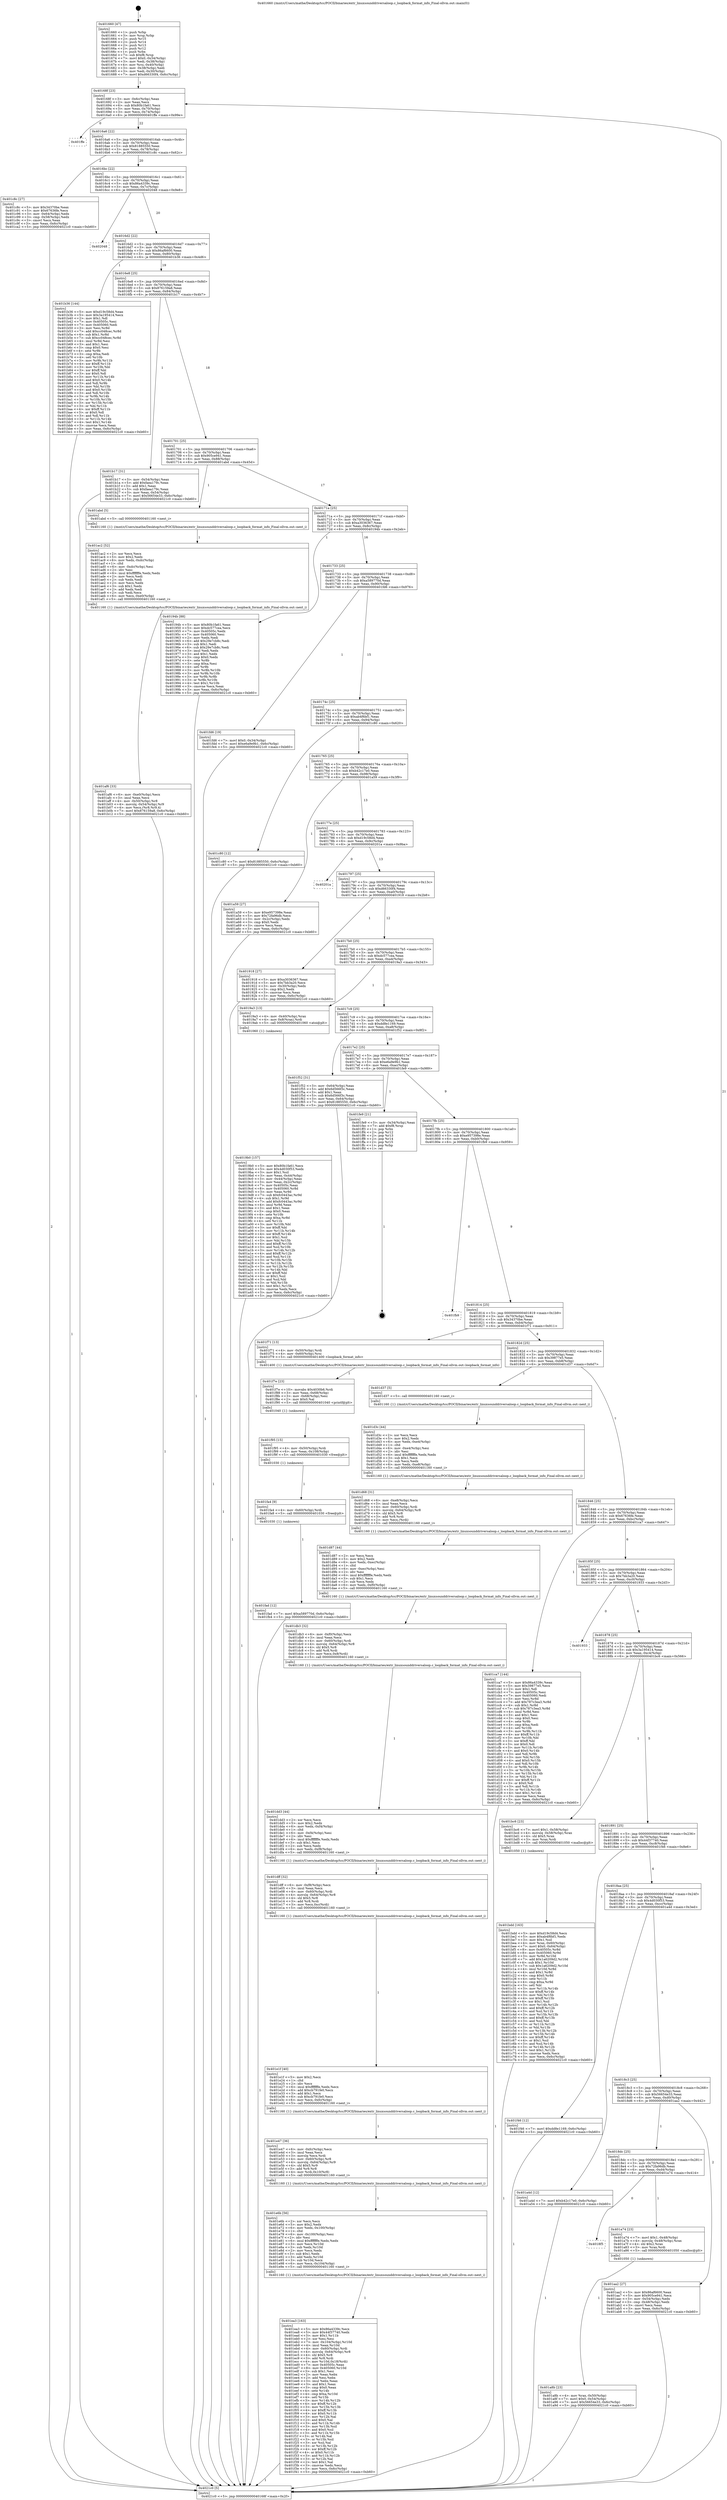 digraph "0x401660" {
  label = "0x401660 (/mnt/c/Users/mathe/Desktop/tcc/POCII/binaries/extr_linuxsounddriversaloop.c_loopback_format_info_Final-ollvm.out::main(0))"
  labelloc = "t"
  node[shape=record]

  Entry [label="",width=0.3,height=0.3,shape=circle,fillcolor=black,style=filled]
  "0x40168f" [label="{
     0x40168f [23]\l
     | [instrs]\l
     &nbsp;&nbsp;0x40168f \<+3\>: mov -0x6c(%rbp),%eax\l
     &nbsp;&nbsp;0x401692 \<+2\>: mov %eax,%ecx\l
     &nbsp;&nbsp;0x401694 \<+6\>: sub $0x80b1fa61,%ecx\l
     &nbsp;&nbsp;0x40169a \<+3\>: mov %eax,-0x70(%rbp)\l
     &nbsp;&nbsp;0x40169d \<+3\>: mov %ecx,-0x74(%rbp)\l
     &nbsp;&nbsp;0x4016a0 \<+6\>: je 0000000000401ffe \<main+0x99e\>\l
  }"]
  "0x401ffe" [label="{
     0x401ffe\l
  }", style=dashed]
  "0x4016a6" [label="{
     0x4016a6 [22]\l
     | [instrs]\l
     &nbsp;&nbsp;0x4016a6 \<+5\>: jmp 00000000004016ab \<main+0x4b\>\l
     &nbsp;&nbsp;0x4016ab \<+3\>: mov -0x70(%rbp),%eax\l
     &nbsp;&nbsp;0x4016ae \<+5\>: sub $0x81885550,%eax\l
     &nbsp;&nbsp;0x4016b3 \<+3\>: mov %eax,-0x78(%rbp)\l
     &nbsp;&nbsp;0x4016b6 \<+6\>: je 0000000000401c8c \<main+0x62c\>\l
  }"]
  Exit [label="",width=0.3,height=0.3,shape=circle,fillcolor=black,style=filled,peripheries=2]
  "0x401c8c" [label="{
     0x401c8c [27]\l
     | [instrs]\l
     &nbsp;&nbsp;0x401c8c \<+5\>: mov $0x34370be,%eax\l
     &nbsp;&nbsp;0x401c91 \<+5\>: mov $0x67636fe,%ecx\l
     &nbsp;&nbsp;0x401c96 \<+3\>: mov -0x64(%rbp),%edx\l
     &nbsp;&nbsp;0x401c99 \<+3\>: cmp -0x58(%rbp),%edx\l
     &nbsp;&nbsp;0x401c9c \<+3\>: cmovl %ecx,%eax\l
     &nbsp;&nbsp;0x401c9f \<+3\>: mov %eax,-0x6c(%rbp)\l
     &nbsp;&nbsp;0x401ca2 \<+5\>: jmp 00000000004021c0 \<main+0xb60\>\l
  }"]
  "0x4016bc" [label="{
     0x4016bc [22]\l
     | [instrs]\l
     &nbsp;&nbsp;0x4016bc \<+5\>: jmp 00000000004016c1 \<main+0x61\>\l
     &nbsp;&nbsp;0x4016c1 \<+3\>: mov -0x70(%rbp),%eax\l
     &nbsp;&nbsp;0x4016c4 \<+5\>: sub $0x86a4339c,%eax\l
     &nbsp;&nbsp;0x4016c9 \<+3\>: mov %eax,-0x7c(%rbp)\l
     &nbsp;&nbsp;0x4016cc \<+6\>: je 0000000000402048 \<main+0x9e8\>\l
  }"]
  "0x401fad" [label="{
     0x401fad [12]\l
     | [instrs]\l
     &nbsp;&nbsp;0x401fad \<+7\>: movl $0xa589770d,-0x6c(%rbp)\l
     &nbsp;&nbsp;0x401fb4 \<+5\>: jmp 00000000004021c0 \<main+0xb60\>\l
  }"]
  "0x402048" [label="{
     0x402048\l
  }", style=dashed]
  "0x4016d2" [label="{
     0x4016d2 [22]\l
     | [instrs]\l
     &nbsp;&nbsp;0x4016d2 \<+5\>: jmp 00000000004016d7 \<main+0x77\>\l
     &nbsp;&nbsp;0x4016d7 \<+3\>: mov -0x70(%rbp),%eax\l
     &nbsp;&nbsp;0x4016da \<+5\>: sub $0x86af6600,%eax\l
     &nbsp;&nbsp;0x4016df \<+3\>: mov %eax,-0x80(%rbp)\l
     &nbsp;&nbsp;0x4016e2 \<+6\>: je 0000000000401b36 \<main+0x4d6\>\l
  }"]
  "0x401fa4" [label="{
     0x401fa4 [9]\l
     | [instrs]\l
     &nbsp;&nbsp;0x401fa4 \<+4\>: mov -0x60(%rbp),%rdi\l
     &nbsp;&nbsp;0x401fa8 \<+5\>: call 0000000000401030 \<free@plt\>\l
     | [calls]\l
     &nbsp;&nbsp;0x401030 \{1\} (unknown)\l
  }"]
  "0x401b36" [label="{
     0x401b36 [144]\l
     | [instrs]\l
     &nbsp;&nbsp;0x401b36 \<+5\>: mov $0xd19c58d4,%eax\l
     &nbsp;&nbsp;0x401b3b \<+5\>: mov $0x3a195414,%ecx\l
     &nbsp;&nbsp;0x401b40 \<+2\>: mov $0x1,%dl\l
     &nbsp;&nbsp;0x401b42 \<+7\>: mov 0x40505c,%esi\l
     &nbsp;&nbsp;0x401b49 \<+7\>: mov 0x405060,%edi\l
     &nbsp;&nbsp;0x401b50 \<+3\>: mov %esi,%r8d\l
     &nbsp;&nbsp;0x401b53 \<+7\>: add $0xcc048cec,%r8d\l
     &nbsp;&nbsp;0x401b5a \<+4\>: sub $0x1,%r8d\l
     &nbsp;&nbsp;0x401b5e \<+7\>: sub $0xcc048cec,%r8d\l
     &nbsp;&nbsp;0x401b65 \<+4\>: imul %r8d,%esi\l
     &nbsp;&nbsp;0x401b69 \<+3\>: and $0x1,%esi\l
     &nbsp;&nbsp;0x401b6c \<+3\>: cmp $0x0,%esi\l
     &nbsp;&nbsp;0x401b6f \<+4\>: sete %r9b\l
     &nbsp;&nbsp;0x401b73 \<+3\>: cmp $0xa,%edi\l
     &nbsp;&nbsp;0x401b76 \<+4\>: setl %r10b\l
     &nbsp;&nbsp;0x401b7a \<+3\>: mov %r9b,%r11b\l
     &nbsp;&nbsp;0x401b7d \<+4\>: xor $0xff,%r11b\l
     &nbsp;&nbsp;0x401b81 \<+3\>: mov %r10b,%bl\l
     &nbsp;&nbsp;0x401b84 \<+3\>: xor $0xff,%bl\l
     &nbsp;&nbsp;0x401b87 \<+3\>: xor $0x0,%dl\l
     &nbsp;&nbsp;0x401b8a \<+3\>: mov %r11b,%r14b\l
     &nbsp;&nbsp;0x401b8d \<+4\>: and $0x0,%r14b\l
     &nbsp;&nbsp;0x401b91 \<+3\>: and %dl,%r9b\l
     &nbsp;&nbsp;0x401b94 \<+3\>: mov %bl,%r15b\l
     &nbsp;&nbsp;0x401b97 \<+4\>: and $0x0,%r15b\l
     &nbsp;&nbsp;0x401b9b \<+3\>: and %dl,%r10b\l
     &nbsp;&nbsp;0x401b9e \<+3\>: or %r9b,%r14b\l
     &nbsp;&nbsp;0x401ba1 \<+3\>: or %r10b,%r15b\l
     &nbsp;&nbsp;0x401ba4 \<+3\>: xor %r15b,%r14b\l
     &nbsp;&nbsp;0x401ba7 \<+3\>: or %bl,%r11b\l
     &nbsp;&nbsp;0x401baa \<+4\>: xor $0xff,%r11b\l
     &nbsp;&nbsp;0x401bae \<+3\>: or $0x0,%dl\l
     &nbsp;&nbsp;0x401bb1 \<+3\>: and %dl,%r11b\l
     &nbsp;&nbsp;0x401bb4 \<+3\>: or %r11b,%r14b\l
     &nbsp;&nbsp;0x401bb7 \<+4\>: test $0x1,%r14b\l
     &nbsp;&nbsp;0x401bbb \<+3\>: cmovne %ecx,%eax\l
     &nbsp;&nbsp;0x401bbe \<+3\>: mov %eax,-0x6c(%rbp)\l
     &nbsp;&nbsp;0x401bc1 \<+5\>: jmp 00000000004021c0 \<main+0xb60\>\l
  }"]
  "0x4016e8" [label="{
     0x4016e8 [25]\l
     | [instrs]\l
     &nbsp;&nbsp;0x4016e8 \<+5\>: jmp 00000000004016ed \<main+0x8d\>\l
     &nbsp;&nbsp;0x4016ed \<+3\>: mov -0x70(%rbp),%eax\l
     &nbsp;&nbsp;0x4016f0 \<+5\>: sub $0x876159a8,%eax\l
     &nbsp;&nbsp;0x4016f5 \<+6\>: mov %eax,-0x84(%rbp)\l
     &nbsp;&nbsp;0x4016fb \<+6\>: je 0000000000401b17 \<main+0x4b7\>\l
  }"]
  "0x401f95" [label="{
     0x401f95 [15]\l
     | [instrs]\l
     &nbsp;&nbsp;0x401f95 \<+4\>: mov -0x50(%rbp),%rdi\l
     &nbsp;&nbsp;0x401f99 \<+6\>: mov %eax,-0x108(%rbp)\l
     &nbsp;&nbsp;0x401f9f \<+5\>: call 0000000000401030 \<free@plt\>\l
     | [calls]\l
     &nbsp;&nbsp;0x401030 \{1\} (unknown)\l
  }"]
  "0x401b17" [label="{
     0x401b17 [31]\l
     | [instrs]\l
     &nbsp;&nbsp;0x401b17 \<+3\>: mov -0x54(%rbp),%eax\l
     &nbsp;&nbsp;0x401b1a \<+5\>: add $0xfaea179c,%eax\l
     &nbsp;&nbsp;0x401b1f \<+3\>: add $0x1,%eax\l
     &nbsp;&nbsp;0x401b22 \<+5\>: sub $0xfaea179c,%eax\l
     &nbsp;&nbsp;0x401b27 \<+3\>: mov %eax,-0x54(%rbp)\l
     &nbsp;&nbsp;0x401b2a \<+7\>: movl $0x56654e33,-0x6c(%rbp)\l
     &nbsp;&nbsp;0x401b31 \<+5\>: jmp 00000000004021c0 \<main+0xb60\>\l
  }"]
  "0x401701" [label="{
     0x401701 [25]\l
     | [instrs]\l
     &nbsp;&nbsp;0x401701 \<+5\>: jmp 0000000000401706 \<main+0xa6\>\l
     &nbsp;&nbsp;0x401706 \<+3\>: mov -0x70(%rbp),%eax\l
     &nbsp;&nbsp;0x401709 \<+5\>: sub $0x905ce941,%eax\l
     &nbsp;&nbsp;0x40170e \<+6\>: mov %eax,-0x88(%rbp)\l
     &nbsp;&nbsp;0x401714 \<+6\>: je 0000000000401abd \<main+0x45d\>\l
  }"]
  "0x401f7e" [label="{
     0x401f7e [23]\l
     | [instrs]\l
     &nbsp;&nbsp;0x401f7e \<+10\>: movabs $0x4030b6,%rdi\l
     &nbsp;&nbsp;0x401f88 \<+3\>: mov %eax,-0x68(%rbp)\l
     &nbsp;&nbsp;0x401f8b \<+3\>: mov -0x68(%rbp),%esi\l
     &nbsp;&nbsp;0x401f8e \<+2\>: mov $0x0,%al\l
     &nbsp;&nbsp;0x401f90 \<+5\>: call 0000000000401040 \<printf@plt\>\l
     | [calls]\l
     &nbsp;&nbsp;0x401040 \{1\} (unknown)\l
  }"]
  "0x401abd" [label="{
     0x401abd [5]\l
     | [instrs]\l
     &nbsp;&nbsp;0x401abd \<+5\>: call 0000000000401160 \<next_i\>\l
     | [calls]\l
     &nbsp;&nbsp;0x401160 \{1\} (/mnt/c/Users/mathe/Desktop/tcc/POCII/binaries/extr_linuxsounddriversaloop.c_loopback_format_info_Final-ollvm.out::next_i)\l
  }"]
  "0x40171a" [label="{
     0x40171a [25]\l
     | [instrs]\l
     &nbsp;&nbsp;0x40171a \<+5\>: jmp 000000000040171f \<main+0xbf\>\l
     &nbsp;&nbsp;0x40171f \<+3\>: mov -0x70(%rbp),%eax\l
     &nbsp;&nbsp;0x401722 \<+5\>: sub $0xa3036367,%eax\l
     &nbsp;&nbsp;0x401727 \<+6\>: mov %eax,-0x8c(%rbp)\l
     &nbsp;&nbsp;0x40172d \<+6\>: je 000000000040194b \<main+0x2eb\>\l
  }"]
  "0x401ea3" [label="{
     0x401ea3 [163]\l
     | [instrs]\l
     &nbsp;&nbsp;0x401ea3 \<+5\>: mov $0x86a4339c,%ecx\l
     &nbsp;&nbsp;0x401ea8 \<+5\>: mov $0x44f37740,%edx\l
     &nbsp;&nbsp;0x401ead \<+3\>: mov $0x1,%r11b\l
     &nbsp;&nbsp;0x401eb0 \<+2\>: xor %esi,%esi\l
     &nbsp;&nbsp;0x401eb2 \<+7\>: mov -0x104(%rbp),%r10d\l
     &nbsp;&nbsp;0x401eb9 \<+4\>: imul %eax,%r10d\l
     &nbsp;&nbsp;0x401ebd \<+4\>: mov -0x60(%rbp),%rdi\l
     &nbsp;&nbsp;0x401ec1 \<+4\>: movslq -0x64(%rbp),%r8\l
     &nbsp;&nbsp;0x401ec5 \<+4\>: shl $0x5,%r8\l
     &nbsp;&nbsp;0x401ec9 \<+3\>: add %r8,%rdi\l
     &nbsp;&nbsp;0x401ecc \<+4\>: mov %r10d,0x18(%rdi)\l
     &nbsp;&nbsp;0x401ed0 \<+7\>: mov 0x40505c,%eax\l
     &nbsp;&nbsp;0x401ed7 \<+8\>: mov 0x405060,%r10d\l
     &nbsp;&nbsp;0x401edf \<+3\>: sub $0x1,%esi\l
     &nbsp;&nbsp;0x401ee2 \<+2\>: mov %eax,%ebx\l
     &nbsp;&nbsp;0x401ee4 \<+2\>: add %esi,%ebx\l
     &nbsp;&nbsp;0x401ee6 \<+3\>: imul %ebx,%eax\l
     &nbsp;&nbsp;0x401ee9 \<+3\>: and $0x1,%eax\l
     &nbsp;&nbsp;0x401eec \<+3\>: cmp $0x0,%eax\l
     &nbsp;&nbsp;0x401eef \<+4\>: sete %r14b\l
     &nbsp;&nbsp;0x401ef3 \<+4\>: cmp $0xa,%r10d\l
     &nbsp;&nbsp;0x401ef7 \<+4\>: setl %r15b\l
     &nbsp;&nbsp;0x401efb \<+3\>: mov %r14b,%r12b\l
     &nbsp;&nbsp;0x401efe \<+4\>: xor $0xff,%r12b\l
     &nbsp;&nbsp;0x401f02 \<+3\>: mov %r15b,%r13b\l
     &nbsp;&nbsp;0x401f05 \<+4\>: xor $0xff,%r13b\l
     &nbsp;&nbsp;0x401f09 \<+4\>: xor $0x0,%r11b\l
     &nbsp;&nbsp;0x401f0d \<+3\>: mov %r12b,%al\l
     &nbsp;&nbsp;0x401f10 \<+2\>: and $0x0,%al\l
     &nbsp;&nbsp;0x401f12 \<+3\>: and %r11b,%r14b\l
     &nbsp;&nbsp;0x401f15 \<+3\>: mov %r13b,%sil\l
     &nbsp;&nbsp;0x401f18 \<+4\>: and $0x0,%sil\l
     &nbsp;&nbsp;0x401f1c \<+3\>: and %r11b,%r15b\l
     &nbsp;&nbsp;0x401f1f \<+3\>: or %r14b,%al\l
     &nbsp;&nbsp;0x401f22 \<+3\>: or %r15b,%sil\l
     &nbsp;&nbsp;0x401f25 \<+3\>: xor %sil,%al\l
     &nbsp;&nbsp;0x401f28 \<+3\>: or %r13b,%r12b\l
     &nbsp;&nbsp;0x401f2b \<+4\>: xor $0xff,%r12b\l
     &nbsp;&nbsp;0x401f2f \<+4\>: or $0x0,%r11b\l
     &nbsp;&nbsp;0x401f33 \<+3\>: and %r11b,%r12b\l
     &nbsp;&nbsp;0x401f36 \<+3\>: or %r12b,%al\l
     &nbsp;&nbsp;0x401f39 \<+2\>: test $0x1,%al\l
     &nbsp;&nbsp;0x401f3b \<+3\>: cmovne %edx,%ecx\l
     &nbsp;&nbsp;0x401f3e \<+3\>: mov %ecx,-0x6c(%rbp)\l
     &nbsp;&nbsp;0x401f41 \<+5\>: jmp 00000000004021c0 \<main+0xb60\>\l
  }"]
  "0x40194b" [label="{
     0x40194b [88]\l
     | [instrs]\l
     &nbsp;&nbsp;0x40194b \<+5\>: mov $0x80b1fa61,%eax\l
     &nbsp;&nbsp;0x401950 \<+5\>: mov $0xdc577cea,%ecx\l
     &nbsp;&nbsp;0x401955 \<+7\>: mov 0x40505c,%edx\l
     &nbsp;&nbsp;0x40195c \<+7\>: mov 0x405060,%esi\l
     &nbsp;&nbsp;0x401963 \<+2\>: mov %edx,%edi\l
     &nbsp;&nbsp;0x401965 \<+6\>: add $0x29e7cb8c,%edi\l
     &nbsp;&nbsp;0x40196b \<+3\>: sub $0x1,%edi\l
     &nbsp;&nbsp;0x40196e \<+6\>: sub $0x29e7cb8c,%edi\l
     &nbsp;&nbsp;0x401974 \<+3\>: imul %edi,%edx\l
     &nbsp;&nbsp;0x401977 \<+3\>: and $0x1,%edx\l
     &nbsp;&nbsp;0x40197a \<+3\>: cmp $0x0,%edx\l
     &nbsp;&nbsp;0x40197d \<+4\>: sete %r8b\l
     &nbsp;&nbsp;0x401981 \<+3\>: cmp $0xa,%esi\l
     &nbsp;&nbsp;0x401984 \<+4\>: setl %r9b\l
     &nbsp;&nbsp;0x401988 \<+3\>: mov %r8b,%r10b\l
     &nbsp;&nbsp;0x40198b \<+3\>: and %r9b,%r10b\l
     &nbsp;&nbsp;0x40198e \<+3\>: xor %r9b,%r8b\l
     &nbsp;&nbsp;0x401991 \<+3\>: or %r8b,%r10b\l
     &nbsp;&nbsp;0x401994 \<+4\>: test $0x1,%r10b\l
     &nbsp;&nbsp;0x401998 \<+3\>: cmovne %ecx,%eax\l
     &nbsp;&nbsp;0x40199b \<+3\>: mov %eax,-0x6c(%rbp)\l
     &nbsp;&nbsp;0x40199e \<+5\>: jmp 00000000004021c0 \<main+0xb60\>\l
  }"]
  "0x401733" [label="{
     0x401733 [25]\l
     | [instrs]\l
     &nbsp;&nbsp;0x401733 \<+5\>: jmp 0000000000401738 \<main+0xd8\>\l
     &nbsp;&nbsp;0x401738 \<+3\>: mov -0x70(%rbp),%eax\l
     &nbsp;&nbsp;0x40173b \<+5\>: sub $0xa589770d,%eax\l
     &nbsp;&nbsp;0x401740 \<+6\>: mov %eax,-0x90(%rbp)\l
     &nbsp;&nbsp;0x401746 \<+6\>: je 0000000000401fd6 \<main+0x976\>\l
  }"]
  "0x401e6b" [label="{
     0x401e6b [56]\l
     | [instrs]\l
     &nbsp;&nbsp;0x401e6b \<+2\>: xor %ecx,%ecx\l
     &nbsp;&nbsp;0x401e6d \<+5\>: mov $0x2,%edx\l
     &nbsp;&nbsp;0x401e72 \<+6\>: mov %edx,-0x100(%rbp)\l
     &nbsp;&nbsp;0x401e78 \<+1\>: cltd\l
     &nbsp;&nbsp;0x401e79 \<+6\>: mov -0x100(%rbp),%esi\l
     &nbsp;&nbsp;0x401e7f \<+2\>: idiv %esi\l
     &nbsp;&nbsp;0x401e81 \<+6\>: imul $0xfffffffe,%edx,%edx\l
     &nbsp;&nbsp;0x401e87 \<+3\>: mov %ecx,%r10d\l
     &nbsp;&nbsp;0x401e8a \<+3\>: sub %edx,%r10d\l
     &nbsp;&nbsp;0x401e8d \<+2\>: mov %ecx,%edx\l
     &nbsp;&nbsp;0x401e8f \<+3\>: sub $0x1,%edx\l
     &nbsp;&nbsp;0x401e92 \<+3\>: add %edx,%r10d\l
     &nbsp;&nbsp;0x401e95 \<+3\>: sub %r10d,%ecx\l
     &nbsp;&nbsp;0x401e98 \<+6\>: mov %ecx,-0x104(%rbp)\l
     &nbsp;&nbsp;0x401e9e \<+5\>: call 0000000000401160 \<next_i\>\l
     | [calls]\l
     &nbsp;&nbsp;0x401160 \{1\} (/mnt/c/Users/mathe/Desktop/tcc/POCII/binaries/extr_linuxsounddriversaloop.c_loopback_format_info_Final-ollvm.out::next_i)\l
  }"]
  "0x401fd6" [label="{
     0x401fd6 [19]\l
     | [instrs]\l
     &nbsp;&nbsp;0x401fd6 \<+7\>: movl $0x0,-0x34(%rbp)\l
     &nbsp;&nbsp;0x401fdd \<+7\>: movl $0xe6a9e9b1,-0x6c(%rbp)\l
     &nbsp;&nbsp;0x401fe4 \<+5\>: jmp 00000000004021c0 \<main+0xb60\>\l
  }"]
  "0x40174c" [label="{
     0x40174c [25]\l
     | [instrs]\l
     &nbsp;&nbsp;0x40174c \<+5\>: jmp 0000000000401751 \<main+0xf1\>\l
     &nbsp;&nbsp;0x401751 \<+3\>: mov -0x70(%rbp),%eax\l
     &nbsp;&nbsp;0x401754 \<+5\>: sub $0xab4f6bf1,%eax\l
     &nbsp;&nbsp;0x401759 \<+6\>: mov %eax,-0x94(%rbp)\l
     &nbsp;&nbsp;0x40175f \<+6\>: je 0000000000401c80 \<main+0x620\>\l
  }"]
  "0x401e47" [label="{
     0x401e47 [36]\l
     | [instrs]\l
     &nbsp;&nbsp;0x401e47 \<+6\>: mov -0xfc(%rbp),%ecx\l
     &nbsp;&nbsp;0x401e4d \<+3\>: imul %eax,%ecx\l
     &nbsp;&nbsp;0x401e50 \<+3\>: movslq %ecx,%rdi\l
     &nbsp;&nbsp;0x401e53 \<+4\>: mov -0x60(%rbp),%r8\l
     &nbsp;&nbsp;0x401e57 \<+4\>: movslq -0x64(%rbp),%r9\l
     &nbsp;&nbsp;0x401e5b \<+4\>: shl $0x5,%r9\l
     &nbsp;&nbsp;0x401e5f \<+3\>: add %r9,%r8\l
     &nbsp;&nbsp;0x401e62 \<+4\>: mov %rdi,0x10(%r8)\l
     &nbsp;&nbsp;0x401e66 \<+5\>: call 0000000000401160 \<next_i\>\l
     | [calls]\l
     &nbsp;&nbsp;0x401160 \{1\} (/mnt/c/Users/mathe/Desktop/tcc/POCII/binaries/extr_linuxsounddriversaloop.c_loopback_format_info_Final-ollvm.out::next_i)\l
  }"]
  "0x401c80" [label="{
     0x401c80 [12]\l
     | [instrs]\l
     &nbsp;&nbsp;0x401c80 \<+7\>: movl $0x81885550,-0x6c(%rbp)\l
     &nbsp;&nbsp;0x401c87 \<+5\>: jmp 00000000004021c0 \<main+0xb60\>\l
  }"]
  "0x401765" [label="{
     0x401765 [25]\l
     | [instrs]\l
     &nbsp;&nbsp;0x401765 \<+5\>: jmp 000000000040176a \<main+0x10a\>\l
     &nbsp;&nbsp;0x40176a \<+3\>: mov -0x70(%rbp),%eax\l
     &nbsp;&nbsp;0x40176d \<+5\>: sub $0xb42c17e0,%eax\l
     &nbsp;&nbsp;0x401772 \<+6\>: mov %eax,-0x98(%rbp)\l
     &nbsp;&nbsp;0x401778 \<+6\>: je 0000000000401a59 \<main+0x3f9\>\l
  }"]
  "0x401e1f" [label="{
     0x401e1f [40]\l
     | [instrs]\l
     &nbsp;&nbsp;0x401e1f \<+5\>: mov $0x2,%ecx\l
     &nbsp;&nbsp;0x401e24 \<+1\>: cltd\l
     &nbsp;&nbsp;0x401e25 \<+2\>: idiv %ecx\l
     &nbsp;&nbsp;0x401e27 \<+6\>: imul $0xfffffffe,%edx,%ecx\l
     &nbsp;&nbsp;0x401e2d \<+6\>: add $0xcb791fe0,%ecx\l
     &nbsp;&nbsp;0x401e33 \<+3\>: add $0x1,%ecx\l
     &nbsp;&nbsp;0x401e36 \<+6\>: sub $0xcb791fe0,%ecx\l
     &nbsp;&nbsp;0x401e3c \<+6\>: mov %ecx,-0xfc(%rbp)\l
     &nbsp;&nbsp;0x401e42 \<+5\>: call 0000000000401160 \<next_i\>\l
     | [calls]\l
     &nbsp;&nbsp;0x401160 \{1\} (/mnt/c/Users/mathe/Desktop/tcc/POCII/binaries/extr_linuxsounddriversaloop.c_loopback_format_info_Final-ollvm.out::next_i)\l
  }"]
  "0x401a59" [label="{
     0x401a59 [27]\l
     | [instrs]\l
     &nbsp;&nbsp;0x401a59 \<+5\>: mov $0xe957398e,%eax\l
     &nbsp;&nbsp;0x401a5e \<+5\>: mov $0x72fa96db,%ecx\l
     &nbsp;&nbsp;0x401a63 \<+3\>: mov -0x2c(%rbp),%edx\l
     &nbsp;&nbsp;0x401a66 \<+3\>: cmp $0x0,%edx\l
     &nbsp;&nbsp;0x401a69 \<+3\>: cmove %ecx,%eax\l
     &nbsp;&nbsp;0x401a6c \<+3\>: mov %eax,-0x6c(%rbp)\l
     &nbsp;&nbsp;0x401a6f \<+5\>: jmp 00000000004021c0 \<main+0xb60\>\l
  }"]
  "0x40177e" [label="{
     0x40177e [25]\l
     | [instrs]\l
     &nbsp;&nbsp;0x40177e \<+5\>: jmp 0000000000401783 \<main+0x123\>\l
     &nbsp;&nbsp;0x401783 \<+3\>: mov -0x70(%rbp),%eax\l
     &nbsp;&nbsp;0x401786 \<+5\>: sub $0xd19c58d4,%eax\l
     &nbsp;&nbsp;0x40178b \<+6\>: mov %eax,-0x9c(%rbp)\l
     &nbsp;&nbsp;0x401791 \<+6\>: je 000000000040201a \<main+0x9ba\>\l
  }"]
  "0x401dff" [label="{
     0x401dff [32]\l
     | [instrs]\l
     &nbsp;&nbsp;0x401dff \<+6\>: mov -0xf8(%rbp),%ecx\l
     &nbsp;&nbsp;0x401e05 \<+3\>: imul %eax,%ecx\l
     &nbsp;&nbsp;0x401e08 \<+4\>: mov -0x60(%rbp),%rdi\l
     &nbsp;&nbsp;0x401e0c \<+4\>: movslq -0x64(%rbp),%r8\l
     &nbsp;&nbsp;0x401e10 \<+4\>: shl $0x5,%r8\l
     &nbsp;&nbsp;0x401e14 \<+3\>: add %r8,%rdi\l
     &nbsp;&nbsp;0x401e17 \<+3\>: mov %ecx,0xc(%rdi)\l
     &nbsp;&nbsp;0x401e1a \<+5\>: call 0000000000401160 \<next_i\>\l
     | [calls]\l
     &nbsp;&nbsp;0x401160 \{1\} (/mnt/c/Users/mathe/Desktop/tcc/POCII/binaries/extr_linuxsounddriversaloop.c_loopback_format_info_Final-ollvm.out::next_i)\l
  }"]
  "0x40201a" [label="{
     0x40201a\l
  }", style=dashed]
  "0x401797" [label="{
     0x401797 [25]\l
     | [instrs]\l
     &nbsp;&nbsp;0x401797 \<+5\>: jmp 000000000040179c \<main+0x13c\>\l
     &nbsp;&nbsp;0x40179c \<+3\>: mov -0x70(%rbp),%eax\l
     &nbsp;&nbsp;0x40179f \<+5\>: sub $0xd66330f4,%eax\l
     &nbsp;&nbsp;0x4017a4 \<+6\>: mov %eax,-0xa0(%rbp)\l
     &nbsp;&nbsp;0x4017aa \<+6\>: je 0000000000401918 \<main+0x2b8\>\l
  }"]
  "0x401dd3" [label="{
     0x401dd3 [44]\l
     | [instrs]\l
     &nbsp;&nbsp;0x401dd3 \<+2\>: xor %ecx,%ecx\l
     &nbsp;&nbsp;0x401dd5 \<+5\>: mov $0x2,%edx\l
     &nbsp;&nbsp;0x401dda \<+6\>: mov %edx,-0xf4(%rbp)\l
     &nbsp;&nbsp;0x401de0 \<+1\>: cltd\l
     &nbsp;&nbsp;0x401de1 \<+6\>: mov -0xf4(%rbp),%esi\l
     &nbsp;&nbsp;0x401de7 \<+2\>: idiv %esi\l
     &nbsp;&nbsp;0x401de9 \<+6\>: imul $0xfffffffe,%edx,%edx\l
     &nbsp;&nbsp;0x401def \<+3\>: sub $0x1,%ecx\l
     &nbsp;&nbsp;0x401df2 \<+2\>: sub %ecx,%edx\l
     &nbsp;&nbsp;0x401df4 \<+6\>: mov %edx,-0xf8(%rbp)\l
     &nbsp;&nbsp;0x401dfa \<+5\>: call 0000000000401160 \<next_i\>\l
     | [calls]\l
     &nbsp;&nbsp;0x401160 \{1\} (/mnt/c/Users/mathe/Desktop/tcc/POCII/binaries/extr_linuxsounddriversaloop.c_loopback_format_info_Final-ollvm.out::next_i)\l
  }"]
  "0x401918" [label="{
     0x401918 [27]\l
     | [instrs]\l
     &nbsp;&nbsp;0x401918 \<+5\>: mov $0xa3036367,%eax\l
     &nbsp;&nbsp;0x40191d \<+5\>: mov $0x7bb3a20,%ecx\l
     &nbsp;&nbsp;0x401922 \<+3\>: mov -0x30(%rbp),%edx\l
     &nbsp;&nbsp;0x401925 \<+3\>: cmp $0x2,%edx\l
     &nbsp;&nbsp;0x401928 \<+3\>: cmovne %ecx,%eax\l
     &nbsp;&nbsp;0x40192b \<+3\>: mov %eax,-0x6c(%rbp)\l
     &nbsp;&nbsp;0x40192e \<+5\>: jmp 00000000004021c0 \<main+0xb60\>\l
  }"]
  "0x4017b0" [label="{
     0x4017b0 [25]\l
     | [instrs]\l
     &nbsp;&nbsp;0x4017b0 \<+5\>: jmp 00000000004017b5 \<main+0x155\>\l
     &nbsp;&nbsp;0x4017b5 \<+3\>: mov -0x70(%rbp),%eax\l
     &nbsp;&nbsp;0x4017b8 \<+5\>: sub $0xdc577cea,%eax\l
     &nbsp;&nbsp;0x4017bd \<+6\>: mov %eax,-0xa4(%rbp)\l
     &nbsp;&nbsp;0x4017c3 \<+6\>: je 00000000004019a3 \<main+0x343\>\l
  }"]
  "0x4021c0" [label="{
     0x4021c0 [5]\l
     | [instrs]\l
     &nbsp;&nbsp;0x4021c0 \<+5\>: jmp 000000000040168f \<main+0x2f\>\l
  }"]
  "0x401660" [label="{
     0x401660 [47]\l
     | [instrs]\l
     &nbsp;&nbsp;0x401660 \<+1\>: push %rbp\l
     &nbsp;&nbsp;0x401661 \<+3\>: mov %rsp,%rbp\l
     &nbsp;&nbsp;0x401664 \<+2\>: push %r15\l
     &nbsp;&nbsp;0x401666 \<+2\>: push %r14\l
     &nbsp;&nbsp;0x401668 \<+2\>: push %r13\l
     &nbsp;&nbsp;0x40166a \<+2\>: push %r12\l
     &nbsp;&nbsp;0x40166c \<+1\>: push %rbx\l
     &nbsp;&nbsp;0x40166d \<+7\>: sub $0xf8,%rsp\l
     &nbsp;&nbsp;0x401674 \<+7\>: movl $0x0,-0x34(%rbp)\l
     &nbsp;&nbsp;0x40167b \<+3\>: mov %edi,-0x38(%rbp)\l
     &nbsp;&nbsp;0x40167e \<+4\>: mov %rsi,-0x40(%rbp)\l
     &nbsp;&nbsp;0x401682 \<+3\>: mov -0x38(%rbp),%edi\l
     &nbsp;&nbsp;0x401685 \<+3\>: mov %edi,-0x30(%rbp)\l
     &nbsp;&nbsp;0x401688 \<+7\>: movl $0xd66330f4,-0x6c(%rbp)\l
  }"]
  "0x401db3" [label="{
     0x401db3 [32]\l
     | [instrs]\l
     &nbsp;&nbsp;0x401db3 \<+6\>: mov -0xf0(%rbp),%ecx\l
     &nbsp;&nbsp;0x401db9 \<+3\>: imul %eax,%ecx\l
     &nbsp;&nbsp;0x401dbc \<+4\>: mov -0x60(%rbp),%rdi\l
     &nbsp;&nbsp;0x401dc0 \<+4\>: movslq -0x64(%rbp),%r8\l
     &nbsp;&nbsp;0x401dc4 \<+4\>: shl $0x5,%r8\l
     &nbsp;&nbsp;0x401dc8 \<+3\>: add %r8,%rdi\l
     &nbsp;&nbsp;0x401dcb \<+3\>: mov %ecx,0x8(%rdi)\l
     &nbsp;&nbsp;0x401dce \<+5\>: call 0000000000401160 \<next_i\>\l
     | [calls]\l
     &nbsp;&nbsp;0x401160 \{1\} (/mnt/c/Users/mathe/Desktop/tcc/POCII/binaries/extr_linuxsounddriversaloop.c_loopback_format_info_Final-ollvm.out::next_i)\l
  }"]
  "0x4019a3" [label="{
     0x4019a3 [13]\l
     | [instrs]\l
     &nbsp;&nbsp;0x4019a3 \<+4\>: mov -0x40(%rbp),%rax\l
     &nbsp;&nbsp;0x4019a7 \<+4\>: mov 0x8(%rax),%rdi\l
     &nbsp;&nbsp;0x4019ab \<+5\>: call 0000000000401060 \<atoi@plt\>\l
     | [calls]\l
     &nbsp;&nbsp;0x401060 \{1\} (unknown)\l
  }"]
  "0x4017c9" [label="{
     0x4017c9 [25]\l
     | [instrs]\l
     &nbsp;&nbsp;0x4017c9 \<+5\>: jmp 00000000004017ce \<main+0x16e\>\l
     &nbsp;&nbsp;0x4017ce \<+3\>: mov -0x70(%rbp),%eax\l
     &nbsp;&nbsp;0x4017d1 \<+5\>: sub $0xdd8e1169,%eax\l
     &nbsp;&nbsp;0x4017d6 \<+6\>: mov %eax,-0xa8(%rbp)\l
     &nbsp;&nbsp;0x4017dc \<+6\>: je 0000000000401f52 \<main+0x8f2\>\l
  }"]
  "0x4019b0" [label="{
     0x4019b0 [157]\l
     | [instrs]\l
     &nbsp;&nbsp;0x4019b0 \<+5\>: mov $0x80b1fa61,%ecx\l
     &nbsp;&nbsp;0x4019b5 \<+5\>: mov $0x4d030f53,%edx\l
     &nbsp;&nbsp;0x4019ba \<+3\>: mov $0x1,%sil\l
     &nbsp;&nbsp;0x4019bd \<+3\>: mov %eax,-0x44(%rbp)\l
     &nbsp;&nbsp;0x4019c0 \<+3\>: mov -0x44(%rbp),%eax\l
     &nbsp;&nbsp;0x4019c3 \<+3\>: mov %eax,-0x2c(%rbp)\l
     &nbsp;&nbsp;0x4019c6 \<+7\>: mov 0x40505c,%eax\l
     &nbsp;&nbsp;0x4019cd \<+8\>: mov 0x405060,%r8d\l
     &nbsp;&nbsp;0x4019d5 \<+3\>: mov %eax,%r9d\l
     &nbsp;&nbsp;0x4019d8 \<+7\>: sub $0xfc0443ac,%r9d\l
     &nbsp;&nbsp;0x4019df \<+4\>: sub $0x1,%r9d\l
     &nbsp;&nbsp;0x4019e3 \<+7\>: add $0xfc0443ac,%r9d\l
     &nbsp;&nbsp;0x4019ea \<+4\>: imul %r9d,%eax\l
     &nbsp;&nbsp;0x4019ee \<+3\>: and $0x1,%eax\l
     &nbsp;&nbsp;0x4019f1 \<+3\>: cmp $0x0,%eax\l
     &nbsp;&nbsp;0x4019f4 \<+4\>: sete %r10b\l
     &nbsp;&nbsp;0x4019f8 \<+4\>: cmp $0xa,%r8d\l
     &nbsp;&nbsp;0x4019fc \<+4\>: setl %r11b\l
     &nbsp;&nbsp;0x401a00 \<+3\>: mov %r10b,%bl\l
     &nbsp;&nbsp;0x401a03 \<+3\>: xor $0xff,%bl\l
     &nbsp;&nbsp;0x401a06 \<+3\>: mov %r11b,%r14b\l
     &nbsp;&nbsp;0x401a09 \<+4\>: xor $0xff,%r14b\l
     &nbsp;&nbsp;0x401a0d \<+4\>: xor $0x1,%sil\l
     &nbsp;&nbsp;0x401a11 \<+3\>: mov %bl,%r15b\l
     &nbsp;&nbsp;0x401a14 \<+4\>: and $0xff,%r15b\l
     &nbsp;&nbsp;0x401a18 \<+3\>: and %sil,%r10b\l
     &nbsp;&nbsp;0x401a1b \<+3\>: mov %r14b,%r12b\l
     &nbsp;&nbsp;0x401a1e \<+4\>: and $0xff,%r12b\l
     &nbsp;&nbsp;0x401a22 \<+3\>: and %sil,%r11b\l
     &nbsp;&nbsp;0x401a25 \<+3\>: or %r10b,%r15b\l
     &nbsp;&nbsp;0x401a28 \<+3\>: or %r11b,%r12b\l
     &nbsp;&nbsp;0x401a2b \<+3\>: xor %r12b,%r15b\l
     &nbsp;&nbsp;0x401a2e \<+3\>: or %r14b,%bl\l
     &nbsp;&nbsp;0x401a31 \<+3\>: xor $0xff,%bl\l
     &nbsp;&nbsp;0x401a34 \<+4\>: or $0x1,%sil\l
     &nbsp;&nbsp;0x401a38 \<+3\>: and %sil,%bl\l
     &nbsp;&nbsp;0x401a3b \<+3\>: or %bl,%r15b\l
     &nbsp;&nbsp;0x401a3e \<+4\>: test $0x1,%r15b\l
     &nbsp;&nbsp;0x401a42 \<+3\>: cmovne %edx,%ecx\l
     &nbsp;&nbsp;0x401a45 \<+3\>: mov %ecx,-0x6c(%rbp)\l
     &nbsp;&nbsp;0x401a48 \<+5\>: jmp 00000000004021c0 \<main+0xb60\>\l
  }"]
  "0x401d87" [label="{
     0x401d87 [44]\l
     | [instrs]\l
     &nbsp;&nbsp;0x401d87 \<+2\>: xor %ecx,%ecx\l
     &nbsp;&nbsp;0x401d89 \<+5\>: mov $0x2,%edx\l
     &nbsp;&nbsp;0x401d8e \<+6\>: mov %edx,-0xec(%rbp)\l
     &nbsp;&nbsp;0x401d94 \<+1\>: cltd\l
     &nbsp;&nbsp;0x401d95 \<+6\>: mov -0xec(%rbp),%esi\l
     &nbsp;&nbsp;0x401d9b \<+2\>: idiv %esi\l
     &nbsp;&nbsp;0x401d9d \<+6\>: imul $0xfffffffe,%edx,%edx\l
     &nbsp;&nbsp;0x401da3 \<+3\>: sub $0x1,%ecx\l
     &nbsp;&nbsp;0x401da6 \<+2\>: sub %ecx,%edx\l
     &nbsp;&nbsp;0x401da8 \<+6\>: mov %edx,-0xf0(%rbp)\l
     &nbsp;&nbsp;0x401dae \<+5\>: call 0000000000401160 \<next_i\>\l
     | [calls]\l
     &nbsp;&nbsp;0x401160 \{1\} (/mnt/c/Users/mathe/Desktop/tcc/POCII/binaries/extr_linuxsounddriversaloop.c_loopback_format_info_Final-ollvm.out::next_i)\l
  }"]
  "0x401f52" [label="{
     0x401f52 [31]\l
     | [instrs]\l
     &nbsp;&nbsp;0x401f52 \<+3\>: mov -0x64(%rbp),%eax\l
     &nbsp;&nbsp;0x401f55 \<+5\>: add $0x6d566f3c,%eax\l
     &nbsp;&nbsp;0x401f5a \<+3\>: add $0x1,%eax\l
     &nbsp;&nbsp;0x401f5d \<+5\>: sub $0x6d566f3c,%eax\l
     &nbsp;&nbsp;0x401f62 \<+3\>: mov %eax,-0x64(%rbp)\l
     &nbsp;&nbsp;0x401f65 \<+7\>: movl $0x81885550,-0x6c(%rbp)\l
     &nbsp;&nbsp;0x401f6c \<+5\>: jmp 00000000004021c0 \<main+0xb60\>\l
  }"]
  "0x4017e2" [label="{
     0x4017e2 [25]\l
     | [instrs]\l
     &nbsp;&nbsp;0x4017e2 \<+5\>: jmp 00000000004017e7 \<main+0x187\>\l
     &nbsp;&nbsp;0x4017e7 \<+3\>: mov -0x70(%rbp),%eax\l
     &nbsp;&nbsp;0x4017ea \<+5\>: sub $0xe6a9e9b1,%eax\l
     &nbsp;&nbsp;0x4017ef \<+6\>: mov %eax,-0xac(%rbp)\l
     &nbsp;&nbsp;0x4017f5 \<+6\>: je 0000000000401fe9 \<main+0x989\>\l
  }"]
  "0x401d68" [label="{
     0x401d68 [31]\l
     | [instrs]\l
     &nbsp;&nbsp;0x401d68 \<+6\>: mov -0xe8(%rbp),%ecx\l
     &nbsp;&nbsp;0x401d6e \<+3\>: imul %eax,%ecx\l
     &nbsp;&nbsp;0x401d71 \<+4\>: mov -0x60(%rbp),%rdi\l
     &nbsp;&nbsp;0x401d75 \<+4\>: movslq -0x64(%rbp),%r8\l
     &nbsp;&nbsp;0x401d79 \<+4\>: shl $0x5,%r8\l
     &nbsp;&nbsp;0x401d7d \<+3\>: add %r8,%rdi\l
     &nbsp;&nbsp;0x401d80 \<+2\>: mov %ecx,(%rdi)\l
     &nbsp;&nbsp;0x401d82 \<+5\>: call 0000000000401160 \<next_i\>\l
     | [calls]\l
     &nbsp;&nbsp;0x401160 \{1\} (/mnt/c/Users/mathe/Desktop/tcc/POCII/binaries/extr_linuxsounddriversaloop.c_loopback_format_info_Final-ollvm.out::next_i)\l
  }"]
  "0x401fe9" [label="{
     0x401fe9 [21]\l
     | [instrs]\l
     &nbsp;&nbsp;0x401fe9 \<+3\>: mov -0x34(%rbp),%eax\l
     &nbsp;&nbsp;0x401fec \<+7\>: add $0xf8,%rsp\l
     &nbsp;&nbsp;0x401ff3 \<+1\>: pop %rbx\l
     &nbsp;&nbsp;0x401ff4 \<+2\>: pop %r12\l
     &nbsp;&nbsp;0x401ff6 \<+2\>: pop %r13\l
     &nbsp;&nbsp;0x401ff8 \<+2\>: pop %r14\l
     &nbsp;&nbsp;0x401ffa \<+2\>: pop %r15\l
     &nbsp;&nbsp;0x401ffc \<+1\>: pop %rbp\l
     &nbsp;&nbsp;0x401ffd \<+1\>: ret\l
  }"]
  "0x4017fb" [label="{
     0x4017fb [25]\l
     | [instrs]\l
     &nbsp;&nbsp;0x4017fb \<+5\>: jmp 0000000000401800 \<main+0x1a0\>\l
     &nbsp;&nbsp;0x401800 \<+3\>: mov -0x70(%rbp),%eax\l
     &nbsp;&nbsp;0x401803 \<+5\>: sub $0xe957398e,%eax\l
     &nbsp;&nbsp;0x401808 \<+6\>: mov %eax,-0xb0(%rbp)\l
     &nbsp;&nbsp;0x40180e \<+6\>: je 0000000000401fb9 \<main+0x959\>\l
  }"]
  "0x401d3c" [label="{
     0x401d3c [44]\l
     | [instrs]\l
     &nbsp;&nbsp;0x401d3c \<+2\>: xor %ecx,%ecx\l
     &nbsp;&nbsp;0x401d3e \<+5\>: mov $0x2,%edx\l
     &nbsp;&nbsp;0x401d43 \<+6\>: mov %edx,-0xe4(%rbp)\l
     &nbsp;&nbsp;0x401d49 \<+1\>: cltd\l
     &nbsp;&nbsp;0x401d4a \<+6\>: mov -0xe4(%rbp),%esi\l
     &nbsp;&nbsp;0x401d50 \<+2\>: idiv %esi\l
     &nbsp;&nbsp;0x401d52 \<+6\>: imul $0xfffffffe,%edx,%edx\l
     &nbsp;&nbsp;0x401d58 \<+3\>: sub $0x1,%ecx\l
     &nbsp;&nbsp;0x401d5b \<+2\>: sub %ecx,%edx\l
     &nbsp;&nbsp;0x401d5d \<+6\>: mov %edx,-0xe8(%rbp)\l
     &nbsp;&nbsp;0x401d63 \<+5\>: call 0000000000401160 \<next_i\>\l
     | [calls]\l
     &nbsp;&nbsp;0x401160 \{1\} (/mnt/c/Users/mathe/Desktop/tcc/POCII/binaries/extr_linuxsounddriversaloop.c_loopback_format_info_Final-ollvm.out::next_i)\l
  }"]
  "0x401fb9" [label="{
     0x401fb9\l
  }", style=dashed]
  "0x401814" [label="{
     0x401814 [25]\l
     | [instrs]\l
     &nbsp;&nbsp;0x401814 \<+5\>: jmp 0000000000401819 \<main+0x1b9\>\l
     &nbsp;&nbsp;0x401819 \<+3\>: mov -0x70(%rbp),%eax\l
     &nbsp;&nbsp;0x40181c \<+5\>: sub $0x34370be,%eax\l
     &nbsp;&nbsp;0x401821 \<+6\>: mov %eax,-0xb4(%rbp)\l
     &nbsp;&nbsp;0x401827 \<+6\>: je 0000000000401f71 \<main+0x911\>\l
  }"]
  "0x401bdd" [label="{
     0x401bdd [163]\l
     | [instrs]\l
     &nbsp;&nbsp;0x401bdd \<+5\>: mov $0xd19c58d4,%ecx\l
     &nbsp;&nbsp;0x401be2 \<+5\>: mov $0xab4f6bf1,%edx\l
     &nbsp;&nbsp;0x401be7 \<+3\>: mov $0x1,%sil\l
     &nbsp;&nbsp;0x401bea \<+4\>: mov %rax,-0x60(%rbp)\l
     &nbsp;&nbsp;0x401bee \<+7\>: movl $0x0,-0x64(%rbp)\l
     &nbsp;&nbsp;0x401bf5 \<+8\>: mov 0x40505c,%r8d\l
     &nbsp;&nbsp;0x401bfd \<+8\>: mov 0x405060,%r9d\l
     &nbsp;&nbsp;0x401c05 \<+3\>: mov %r8d,%r10d\l
     &nbsp;&nbsp;0x401c08 \<+7\>: add $0x1a6209d2,%r10d\l
     &nbsp;&nbsp;0x401c0f \<+4\>: sub $0x1,%r10d\l
     &nbsp;&nbsp;0x401c13 \<+7\>: sub $0x1a6209d2,%r10d\l
     &nbsp;&nbsp;0x401c1a \<+4\>: imul %r10d,%r8d\l
     &nbsp;&nbsp;0x401c1e \<+4\>: and $0x1,%r8d\l
     &nbsp;&nbsp;0x401c22 \<+4\>: cmp $0x0,%r8d\l
     &nbsp;&nbsp;0x401c26 \<+4\>: sete %r11b\l
     &nbsp;&nbsp;0x401c2a \<+4\>: cmp $0xa,%r9d\l
     &nbsp;&nbsp;0x401c2e \<+3\>: setl %bl\l
     &nbsp;&nbsp;0x401c31 \<+3\>: mov %r11b,%r14b\l
     &nbsp;&nbsp;0x401c34 \<+4\>: xor $0xff,%r14b\l
     &nbsp;&nbsp;0x401c38 \<+3\>: mov %bl,%r15b\l
     &nbsp;&nbsp;0x401c3b \<+4\>: xor $0xff,%r15b\l
     &nbsp;&nbsp;0x401c3f \<+4\>: xor $0x1,%sil\l
     &nbsp;&nbsp;0x401c43 \<+3\>: mov %r14b,%r12b\l
     &nbsp;&nbsp;0x401c46 \<+4\>: and $0xff,%r12b\l
     &nbsp;&nbsp;0x401c4a \<+3\>: and %sil,%r11b\l
     &nbsp;&nbsp;0x401c4d \<+3\>: mov %r15b,%r13b\l
     &nbsp;&nbsp;0x401c50 \<+4\>: and $0xff,%r13b\l
     &nbsp;&nbsp;0x401c54 \<+3\>: and %sil,%bl\l
     &nbsp;&nbsp;0x401c57 \<+3\>: or %r11b,%r12b\l
     &nbsp;&nbsp;0x401c5a \<+3\>: or %bl,%r13b\l
     &nbsp;&nbsp;0x401c5d \<+3\>: xor %r13b,%r12b\l
     &nbsp;&nbsp;0x401c60 \<+3\>: or %r15b,%r14b\l
     &nbsp;&nbsp;0x401c63 \<+4\>: xor $0xff,%r14b\l
     &nbsp;&nbsp;0x401c67 \<+4\>: or $0x1,%sil\l
     &nbsp;&nbsp;0x401c6b \<+3\>: and %sil,%r14b\l
     &nbsp;&nbsp;0x401c6e \<+3\>: or %r14b,%r12b\l
     &nbsp;&nbsp;0x401c71 \<+4\>: test $0x1,%r12b\l
     &nbsp;&nbsp;0x401c75 \<+3\>: cmovne %edx,%ecx\l
     &nbsp;&nbsp;0x401c78 \<+3\>: mov %ecx,-0x6c(%rbp)\l
     &nbsp;&nbsp;0x401c7b \<+5\>: jmp 00000000004021c0 \<main+0xb60\>\l
  }"]
  "0x401f71" [label="{
     0x401f71 [13]\l
     | [instrs]\l
     &nbsp;&nbsp;0x401f71 \<+4\>: mov -0x50(%rbp),%rdi\l
     &nbsp;&nbsp;0x401f75 \<+4\>: mov -0x60(%rbp),%rsi\l
     &nbsp;&nbsp;0x401f79 \<+5\>: call 0000000000401400 \<loopback_format_info\>\l
     | [calls]\l
     &nbsp;&nbsp;0x401400 \{1\} (/mnt/c/Users/mathe/Desktop/tcc/POCII/binaries/extr_linuxsounddriversaloop.c_loopback_format_info_Final-ollvm.out::loopback_format_info)\l
  }"]
  "0x40182d" [label="{
     0x40182d [25]\l
     | [instrs]\l
     &nbsp;&nbsp;0x40182d \<+5\>: jmp 0000000000401832 \<main+0x1d2\>\l
     &nbsp;&nbsp;0x401832 \<+3\>: mov -0x70(%rbp),%eax\l
     &nbsp;&nbsp;0x401835 \<+5\>: sub $0x39877e5,%eax\l
     &nbsp;&nbsp;0x40183a \<+6\>: mov %eax,-0xb8(%rbp)\l
     &nbsp;&nbsp;0x401840 \<+6\>: je 0000000000401d37 \<main+0x6d7\>\l
  }"]
  "0x401af6" [label="{
     0x401af6 [33]\l
     | [instrs]\l
     &nbsp;&nbsp;0x401af6 \<+6\>: mov -0xe0(%rbp),%ecx\l
     &nbsp;&nbsp;0x401afc \<+3\>: imul %eax,%ecx\l
     &nbsp;&nbsp;0x401aff \<+4\>: mov -0x50(%rbp),%r8\l
     &nbsp;&nbsp;0x401b03 \<+4\>: movslq -0x54(%rbp),%r9\l
     &nbsp;&nbsp;0x401b07 \<+4\>: mov %ecx,(%r8,%r9,4)\l
     &nbsp;&nbsp;0x401b0b \<+7\>: movl $0x876159a8,-0x6c(%rbp)\l
     &nbsp;&nbsp;0x401b12 \<+5\>: jmp 00000000004021c0 \<main+0xb60\>\l
  }"]
  "0x401d37" [label="{
     0x401d37 [5]\l
     | [instrs]\l
     &nbsp;&nbsp;0x401d37 \<+5\>: call 0000000000401160 \<next_i\>\l
     | [calls]\l
     &nbsp;&nbsp;0x401160 \{1\} (/mnt/c/Users/mathe/Desktop/tcc/POCII/binaries/extr_linuxsounddriversaloop.c_loopback_format_info_Final-ollvm.out::next_i)\l
  }"]
  "0x401846" [label="{
     0x401846 [25]\l
     | [instrs]\l
     &nbsp;&nbsp;0x401846 \<+5\>: jmp 000000000040184b \<main+0x1eb\>\l
     &nbsp;&nbsp;0x40184b \<+3\>: mov -0x70(%rbp),%eax\l
     &nbsp;&nbsp;0x40184e \<+5\>: sub $0x67636fe,%eax\l
     &nbsp;&nbsp;0x401853 \<+6\>: mov %eax,-0xbc(%rbp)\l
     &nbsp;&nbsp;0x401859 \<+6\>: je 0000000000401ca7 \<main+0x647\>\l
  }"]
  "0x401ac2" [label="{
     0x401ac2 [52]\l
     | [instrs]\l
     &nbsp;&nbsp;0x401ac2 \<+2\>: xor %ecx,%ecx\l
     &nbsp;&nbsp;0x401ac4 \<+5\>: mov $0x2,%edx\l
     &nbsp;&nbsp;0x401ac9 \<+6\>: mov %edx,-0xdc(%rbp)\l
     &nbsp;&nbsp;0x401acf \<+1\>: cltd\l
     &nbsp;&nbsp;0x401ad0 \<+6\>: mov -0xdc(%rbp),%esi\l
     &nbsp;&nbsp;0x401ad6 \<+2\>: idiv %esi\l
     &nbsp;&nbsp;0x401ad8 \<+6\>: imul $0xfffffffe,%edx,%edx\l
     &nbsp;&nbsp;0x401ade \<+2\>: mov %ecx,%edi\l
     &nbsp;&nbsp;0x401ae0 \<+2\>: sub %edx,%edi\l
     &nbsp;&nbsp;0x401ae2 \<+2\>: mov %ecx,%edx\l
     &nbsp;&nbsp;0x401ae4 \<+3\>: sub $0x1,%edx\l
     &nbsp;&nbsp;0x401ae7 \<+2\>: add %edx,%edi\l
     &nbsp;&nbsp;0x401ae9 \<+2\>: sub %edi,%ecx\l
     &nbsp;&nbsp;0x401aeb \<+6\>: mov %ecx,-0xe0(%rbp)\l
     &nbsp;&nbsp;0x401af1 \<+5\>: call 0000000000401160 \<next_i\>\l
     | [calls]\l
     &nbsp;&nbsp;0x401160 \{1\} (/mnt/c/Users/mathe/Desktop/tcc/POCII/binaries/extr_linuxsounddriversaloop.c_loopback_format_info_Final-ollvm.out::next_i)\l
  }"]
  "0x401ca7" [label="{
     0x401ca7 [144]\l
     | [instrs]\l
     &nbsp;&nbsp;0x401ca7 \<+5\>: mov $0x86a4339c,%eax\l
     &nbsp;&nbsp;0x401cac \<+5\>: mov $0x39877e5,%ecx\l
     &nbsp;&nbsp;0x401cb1 \<+2\>: mov $0x1,%dl\l
     &nbsp;&nbsp;0x401cb3 \<+7\>: mov 0x40505c,%esi\l
     &nbsp;&nbsp;0x401cba \<+7\>: mov 0x405060,%edi\l
     &nbsp;&nbsp;0x401cc1 \<+3\>: mov %esi,%r8d\l
     &nbsp;&nbsp;0x401cc4 \<+7\>: add $0x787c3ea3,%r8d\l
     &nbsp;&nbsp;0x401ccb \<+4\>: sub $0x1,%r8d\l
     &nbsp;&nbsp;0x401ccf \<+7\>: sub $0x787c3ea3,%r8d\l
     &nbsp;&nbsp;0x401cd6 \<+4\>: imul %r8d,%esi\l
     &nbsp;&nbsp;0x401cda \<+3\>: and $0x1,%esi\l
     &nbsp;&nbsp;0x401cdd \<+3\>: cmp $0x0,%esi\l
     &nbsp;&nbsp;0x401ce0 \<+4\>: sete %r9b\l
     &nbsp;&nbsp;0x401ce4 \<+3\>: cmp $0xa,%edi\l
     &nbsp;&nbsp;0x401ce7 \<+4\>: setl %r10b\l
     &nbsp;&nbsp;0x401ceb \<+3\>: mov %r9b,%r11b\l
     &nbsp;&nbsp;0x401cee \<+4\>: xor $0xff,%r11b\l
     &nbsp;&nbsp;0x401cf2 \<+3\>: mov %r10b,%bl\l
     &nbsp;&nbsp;0x401cf5 \<+3\>: xor $0xff,%bl\l
     &nbsp;&nbsp;0x401cf8 \<+3\>: xor $0x0,%dl\l
     &nbsp;&nbsp;0x401cfb \<+3\>: mov %r11b,%r14b\l
     &nbsp;&nbsp;0x401cfe \<+4\>: and $0x0,%r14b\l
     &nbsp;&nbsp;0x401d02 \<+3\>: and %dl,%r9b\l
     &nbsp;&nbsp;0x401d05 \<+3\>: mov %bl,%r15b\l
     &nbsp;&nbsp;0x401d08 \<+4\>: and $0x0,%r15b\l
     &nbsp;&nbsp;0x401d0c \<+3\>: and %dl,%r10b\l
     &nbsp;&nbsp;0x401d0f \<+3\>: or %r9b,%r14b\l
     &nbsp;&nbsp;0x401d12 \<+3\>: or %r10b,%r15b\l
     &nbsp;&nbsp;0x401d15 \<+3\>: xor %r15b,%r14b\l
     &nbsp;&nbsp;0x401d18 \<+3\>: or %bl,%r11b\l
     &nbsp;&nbsp;0x401d1b \<+4\>: xor $0xff,%r11b\l
     &nbsp;&nbsp;0x401d1f \<+3\>: or $0x0,%dl\l
     &nbsp;&nbsp;0x401d22 \<+3\>: and %dl,%r11b\l
     &nbsp;&nbsp;0x401d25 \<+3\>: or %r11b,%r14b\l
     &nbsp;&nbsp;0x401d28 \<+4\>: test $0x1,%r14b\l
     &nbsp;&nbsp;0x401d2c \<+3\>: cmovne %ecx,%eax\l
     &nbsp;&nbsp;0x401d2f \<+3\>: mov %eax,-0x6c(%rbp)\l
     &nbsp;&nbsp;0x401d32 \<+5\>: jmp 00000000004021c0 \<main+0xb60\>\l
  }"]
  "0x40185f" [label="{
     0x40185f [25]\l
     | [instrs]\l
     &nbsp;&nbsp;0x40185f \<+5\>: jmp 0000000000401864 \<main+0x204\>\l
     &nbsp;&nbsp;0x401864 \<+3\>: mov -0x70(%rbp),%eax\l
     &nbsp;&nbsp;0x401867 \<+5\>: sub $0x7bb3a20,%eax\l
     &nbsp;&nbsp;0x40186c \<+6\>: mov %eax,-0xc0(%rbp)\l
     &nbsp;&nbsp;0x401872 \<+6\>: je 0000000000401933 \<main+0x2d3\>\l
  }"]
  "0x401a8b" [label="{
     0x401a8b [23]\l
     | [instrs]\l
     &nbsp;&nbsp;0x401a8b \<+4\>: mov %rax,-0x50(%rbp)\l
     &nbsp;&nbsp;0x401a8f \<+7\>: movl $0x0,-0x54(%rbp)\l
     &nbsp;&nbsp;0x401a96 \<+7\>: movl $0x56654e33,-0x6c(%rbp)\l
     &nbsp;&nbsp;0x401a9d \<+5\>: jmp 00000000004021c0 \<main+0xb60\>\l
  }"]
  "0x401933" [label="{
     0x401933\l
  }", style=dashed]
  "0x401878" [label="{
     0x401878 [25]\l
     | [instrs]\l
     &nbsp;&nbsp;0x401878 \<+5\>: jmp 000000000040187d \<main+0x21d\>\l
     &nbsp;&nbsp;0x40187d \<+3\>: mov -0x70(%rbp),%eax\l
     &nbsp;&nbsp;0x401880 \<+5\>: sub $0x3a195414,%eax\l
     &nbsp;&nbsp;0x401885 \<+6\>: mov %eax,-0xc4(%rbp)\l
     &nbsp;&nbsp;0x40188b \<+6\>: je 0000000000401bc6 \<main+0x566\>\l
  }"]
  "0x4018f5" [label="{
     0x4018f5\l
  }", style=dashed]
  "0x401bc6" [label="{
     0x401bc6 [23]\l
     | [instrs]\l
     &nbsp;&nbsp;0x401bc6 \<+7\>: movl $0x1,-0x58(%rbp)\l
     &nbsp;&nbsp;0x401bcd \<+4\>: movslq -0x58(%rbp),%rax\l
     &nbsp;&nbsp;0x401bd1 \<+4\>: shl $0x5,%rax\l
     &nbsp;&nbsp;0x401bd5 \<+3\>: mov %rax,%rdi\l
     &nbsp;&nbsp;0x401bd8 \<+5\>: call 0000000000401050 \<malloc@plt\>\l
     | [calls]\l
     &nbsp;&nbsp;0x401050 \{1\} (unknown)\l
  }"]
  "0x401891" [label="{
     0x401891 [25]\l
     | [instrs]\l
     &nbsp;&nbsp;0x401891 \<+5\>: jmp 0000000000401896 \<main+0x236\>\l
     &nbsp;&nbsp;0x401896 \<+3\>: mov -0x70(%rbp),%eax\l
     &nbsp;&nbsp;0x401899 \<+5\>: sub $0x44f37740,%eax\l
     &nbsp;&nbsp;0x40189e \<+6\>: mov %eax,-0xc8(%rbp)\l
     &nbsp;&nbsp;0x4018a4 \<+6\>: je 0000000000401f46 \<main+0x8e6\>\l
  }"]
  "0x401a74" [label="{
     0x401a74 [23]\l
     | [instrs]\l
     &nbsp;&nbsp;0x401a74 \<+7\>: movl $0x1,-0x48(%rbp)\l
     &nbsp;&nbsp;0x401a7b \<+4\>: movslq -0x48(%rbp),%rax\l
     &nbsp;&nbsp;0x401a7f \<+4\>: shl $0x2,%rax\l
     &nbsp;&nbsp;0x401a83 \<+3\>: mov %rax,%rdi\l
     &nbsp;&nbsp;0x401a86 \<+5\>: call 0000000000401050 \<malloc@plt\>\l
     | [calls]\l
     &nbsp;&nbsp;0x401050 \{1\} (unknown)\l
  }"]
  "0x401f46" [label="{
     0x401f46 [12]\l
     | [instrs]\l
     &nbsp;&nbsp;0x401f46 \<+7\>: movl $0xdd8e1169,-0x6c(%rbp)\l
     &nbsp;&nbsp;0x401f4d \<+5\>: jmp 00000000004021c0 \<main+0xb60\>\l
  }"]
  "0x4018aa" [label="{
     0x4018aa [25]\l
     | [instrs]\l
     &nbsp;&nbsp;0x4018aa \<+5\>: jmp 00000000004018af \<main+0x24f\>\l
     &nbsp;&nbsp;0x4018af \<+3\>: mov -0x70(%rbp),%eax\l
     &nbsp;&nbsp;0x4018b2 \<+5\>: sub $0x4d030f53,%eax\l
     &nbsp;&nbsp;0x4018b7 \<+6\>: mov %eax,-0xcc(%rbp)\l
     &nbsp;&nbsp;0x4018bd \<+6\>: je 0000000000401a4d \<main+0x3ed\>\l
  }"]
  "0x4018dc" [label="{
     0x4018dc [25]\l
     | [instrs]\l
     &nbsp;&nbsp;0x4018dc \<+5\>: jmp 00000000004018e1 \<main+0x281\>\l
     &nbsp;&nbsp;0x4018e1 \<+3\>: mov -0x70(%rbp),%eax\l
     &nbsp;&nbsp;0x4018e4 \<+5\>: sub $0x72fa96db,%eax\l
     &nbsp;&nbsp;0x4018e9 \<+6\>: mov %eax,-0xd4(%rbp)\l
     &nbsp;&nbsp;0x4018ef \<+6\>: je 0000000000401a74 \<main+0x414\>\l
  }"]
  "0x401a4d" [label="{
     0x401a4d [12]\l
     | [instrs]\l
     &nbsp;&nbsp;0x401a4d \<+7\>: movl $0xb42c17e0,-0x6c(%rbp)\l
     &nbsp;&nbsp;0x401a54 \<+5\>: jmp 00000000004021c0 \<main+0xb60\>\l
  }"]
  "0x4018c3" [label="{
     0x4018c3 [25]\l
     | [instrs]\l
     &nbsp;&nbsp;0x4018c3 \<+5\>: jmp 00000000004018c8 \<main+0x268\>\l
     &nbsp;&nbsp;0x4018c8 \<+3\>: mov -0x70(%rbp),%eax\l
     &nbsp;&nbsp;0x4018cb \<+5\>: sub $0x56654e33,%eax\l
     &nbsp;&nbsp;0x4018d0 \<+6\>: mov %eax,-0xd0(%rbp)\l
     &nbsp;&nbsp;0x4018d6 \<+6\>: je 0000000000401aa2 \<main+0x442\>\l
  }"]
  "0x401aa2" [label="{
     0x401aa2 [27]\l
     | [instrs]\l
     &nbsp;&nbsp;0x401aa2 \<+5\>: mov $0x86af6600,%eax\l
     &nbsp;&nbsp;0x401aa7 \<+5\>: mov $0x905ce941,%ecx\l
     &nbsp;&nbsp;0x401aac \<+3\>: mov -0x54(%rbp),%edx\l
     &nbsp;&nbsp;0x401aaf \<+3\>: cmp -0x48(%rbp),%edx\l
     &nbsp;&nbsp;0x401ab2 \<+3\>: cmovl %ecx,%eax\l
     &nbsp;&nbsp;0x401ab5 \<+3\>: mov %eax,-0x6c(%rbp)\l
     &nbsp;&nbsp;0x401ab8 \<+5\>: jmp 00000000004021c0 \<main+0xb60\>\l
  }"]
  Entry -> "0x401660" [label=" 1"]
  "0x40168f" -> "0x401ffe" [label=" 0"]
  "0x40168f" -> "0x4016a6" [label=" 22"]
  "0x401fe9" -> Exit [label=" 1"]
  "0x4016a6" -> "0x401c8c" [label=" 2"]
  "0x4016a6" -> "0x4016bc" [label=" 20"]
  "0x401fd6" -> "0x4021c0" [label=" 1"]
  "0x4016bc" -> "0x402048" [label=" 0"]
  "0x4016bc" -> "0x4016d2" [label=" 20"]
  "0x401fad" -> "0x4021c0" [label=" 1"]
  "0x4016d2" -> "0x401b36" [label=" 1"]
  "0x4016d2" -> "0x4016e8" [label=" 19"]
  "0x401fa4" -> "0x401fad" [label=" 1"]
  "0x4016e8" -> "0x401b17" [label=" 1"]
  "0x4016e8" -> "0x401701" [label=" 18"]
  "0x401f95" -> "0x401fa4" [label=" 1"]
  "0x401701" -> "0x401abd" [label=" 1"]
  "0x401701" -> "0x40171a" [label=" 17"]
  "0x401f7e" -> "0x401f95" [label=" 1"]
  "0x40171a" -> "0x40194b" [label=" 1"]
  "0x40171a" -> "0x401733" [label=" 16"]
  "0x401f71" -> "0x401f7e" [label=" 1"]
  "0x401733" -> "0x401fd6" [label=" 1"]
  "0x401733" -> "0x40174c" [label=" 15"]
  "0x401f52" -> "0x4021c0" [label=" 1"]
  "0x40174c" -> "0x401c80" [label=" 1"]
  "0x40174c" -> "0x401765" [label=" 14"]
  "0x401f46" -> "0x4021c0" [label=" 1"]
  "0x401765" -> "0x401a59" [label=" 1"]
  "0x401765" -> "0x40177e" [label=" 13"]
  "0x401ea3" -> "0x4021c0" [label=" 1"]
  "0x40177e" -> "0x40201a" [label=" 0"]
  "0x40177e" -> "0x401797" [label=" 13"]
  "0x401e6b" -> "0x401ea3" [label=" 1"]
  "0x401797" -> "0x401918" [label=" 1"]
  "0x401797" -> "0x4017b0" [label=" 12"]
  "0x401918" -> "0x4021c0" [label=" 1"]
  "0x401660" -> "0x40168f" [label=" 1"]
  "0x4021c0" -> "0x40168f" [label=" 21"]
  "0x40194b" -> "0x4021c0" [label=" 1"]
  "0x401e47" -> "0x401e6b" [label=" 1"]
  "0x4017b0" -> "0x4019a3" [label=" 1"]
  "0x4017b0" -> "0x4017c9" [label=" 11"]
  "0x4019a3" -> "0x4019b0" [label=" 1"]
  "0x4019b0" -> "0x4021c0" [label=" 1"]
  "0x401e1f" -> "0x401e47" [label=" 1"]
  "0x4017c9" -> "0x401f52" [label=" 1"]
  "0x4017c9" -> "0x4017e2" [label=" 10"]
  "0x401dff" -> "0x401e1f" [label=" 1"]
  "0x4017e2" -> "0x401fe9" [label=" 1"]
  "0x4017e2" -> "0x4017fb" [label=" 9"]
  "0x401dd3" -> "0x401dff" [label=" 1"]
  "0x4017fb" -> "0x401fb9" [label=" 0"]
  "0x4017fb" -> "0x401814" [label=" 9"]
  "0x401db3" -> "0x401dd3" [label=" 1"]
  "0x401814" -> "0x401f71" [label=" 1"]
  "0x401814" -> "0x40182d" [label=" 8"]
  "0x401d87" -> "0x401db3" [label=" 1"]
  "0x40182d" -> "0x401d37" [label=" 1"]
  "0x40182d" -> "0x401846" [label=" 7"]
  "0x401d68" -> "0x401d87" [label=" 1"]
  "0x401846" -> "0x401ca7" [label=" 1"]
  "0x401846" -> "0x40185f" [label=" 6"]
  "0x401d3c" -> "0x401d68" [label=" 1"]
  "0x40185f" -> "0x401933" [label=" 0"]
  "0x40185f" -> "0x401878" [label=" 6"]
  "0x401d37" -> "0x401d3c" [label=" 1"]
  "0x401878" -> "0x401bc6" [label=" 1"]
  "0x401878" -> "0x401891" [label=" 5"]
  "0x401ca7" -> "0x4021c0" [label=" 1"]
  "0x401891" -> "0x401f46" [label=" 1"]
  "0x401891" -> "0x4018aa" [label=" 4"]
  "0x401c8c" -> "0x4021c0" [label=" 2"]
  "0x4018aa" -> "0x401a4d" [label=" 1"]
  "0x4018aa" -> "0x4018c3" [label=" 3"]
  "0x401a4d" -> "0x4021c0" [label=" 1"]
  "0x401a59" -> "0x4021c0" [label=" 1"]
  "0x401bdd" -> "0x4021c0" [label=" 1"]
  "0x4018c3" -> "0x401aa2" [label=" 2"]
  "0x4018c3" -> "0x4018dc" [label=" 1"]
  "0x401c80" -> "0x4021c0" [label=" 1"]
  "0x4018dc" -> "0x401a74" [label=" 1"]
  "0x4018dc" -> "0x4018f5" [label=" 0"]
  "0x401a74" -> "0x401a8b" [label=" 1"]
  "0x401a8b" -> "0x4021c0" [label=" 1"]
  "0x401aa2" -> "0x4021c0" [label=" 2"]
  "0x401abd" -> "0x401ac2" [label=" 1"]
  "0x401ac2" -> "0x401af6" [label=" 1"]
  "0x401af6" -> "0x4021c0" [label=" 1"]
  "0x401b17" -> "0x4021c0" [label=" 1"]
  "0x401b36" -> "0x4021c0" [label=" 1"]
  "0x401bc6" -> "0x401bdd" [label=" 1"]
}
